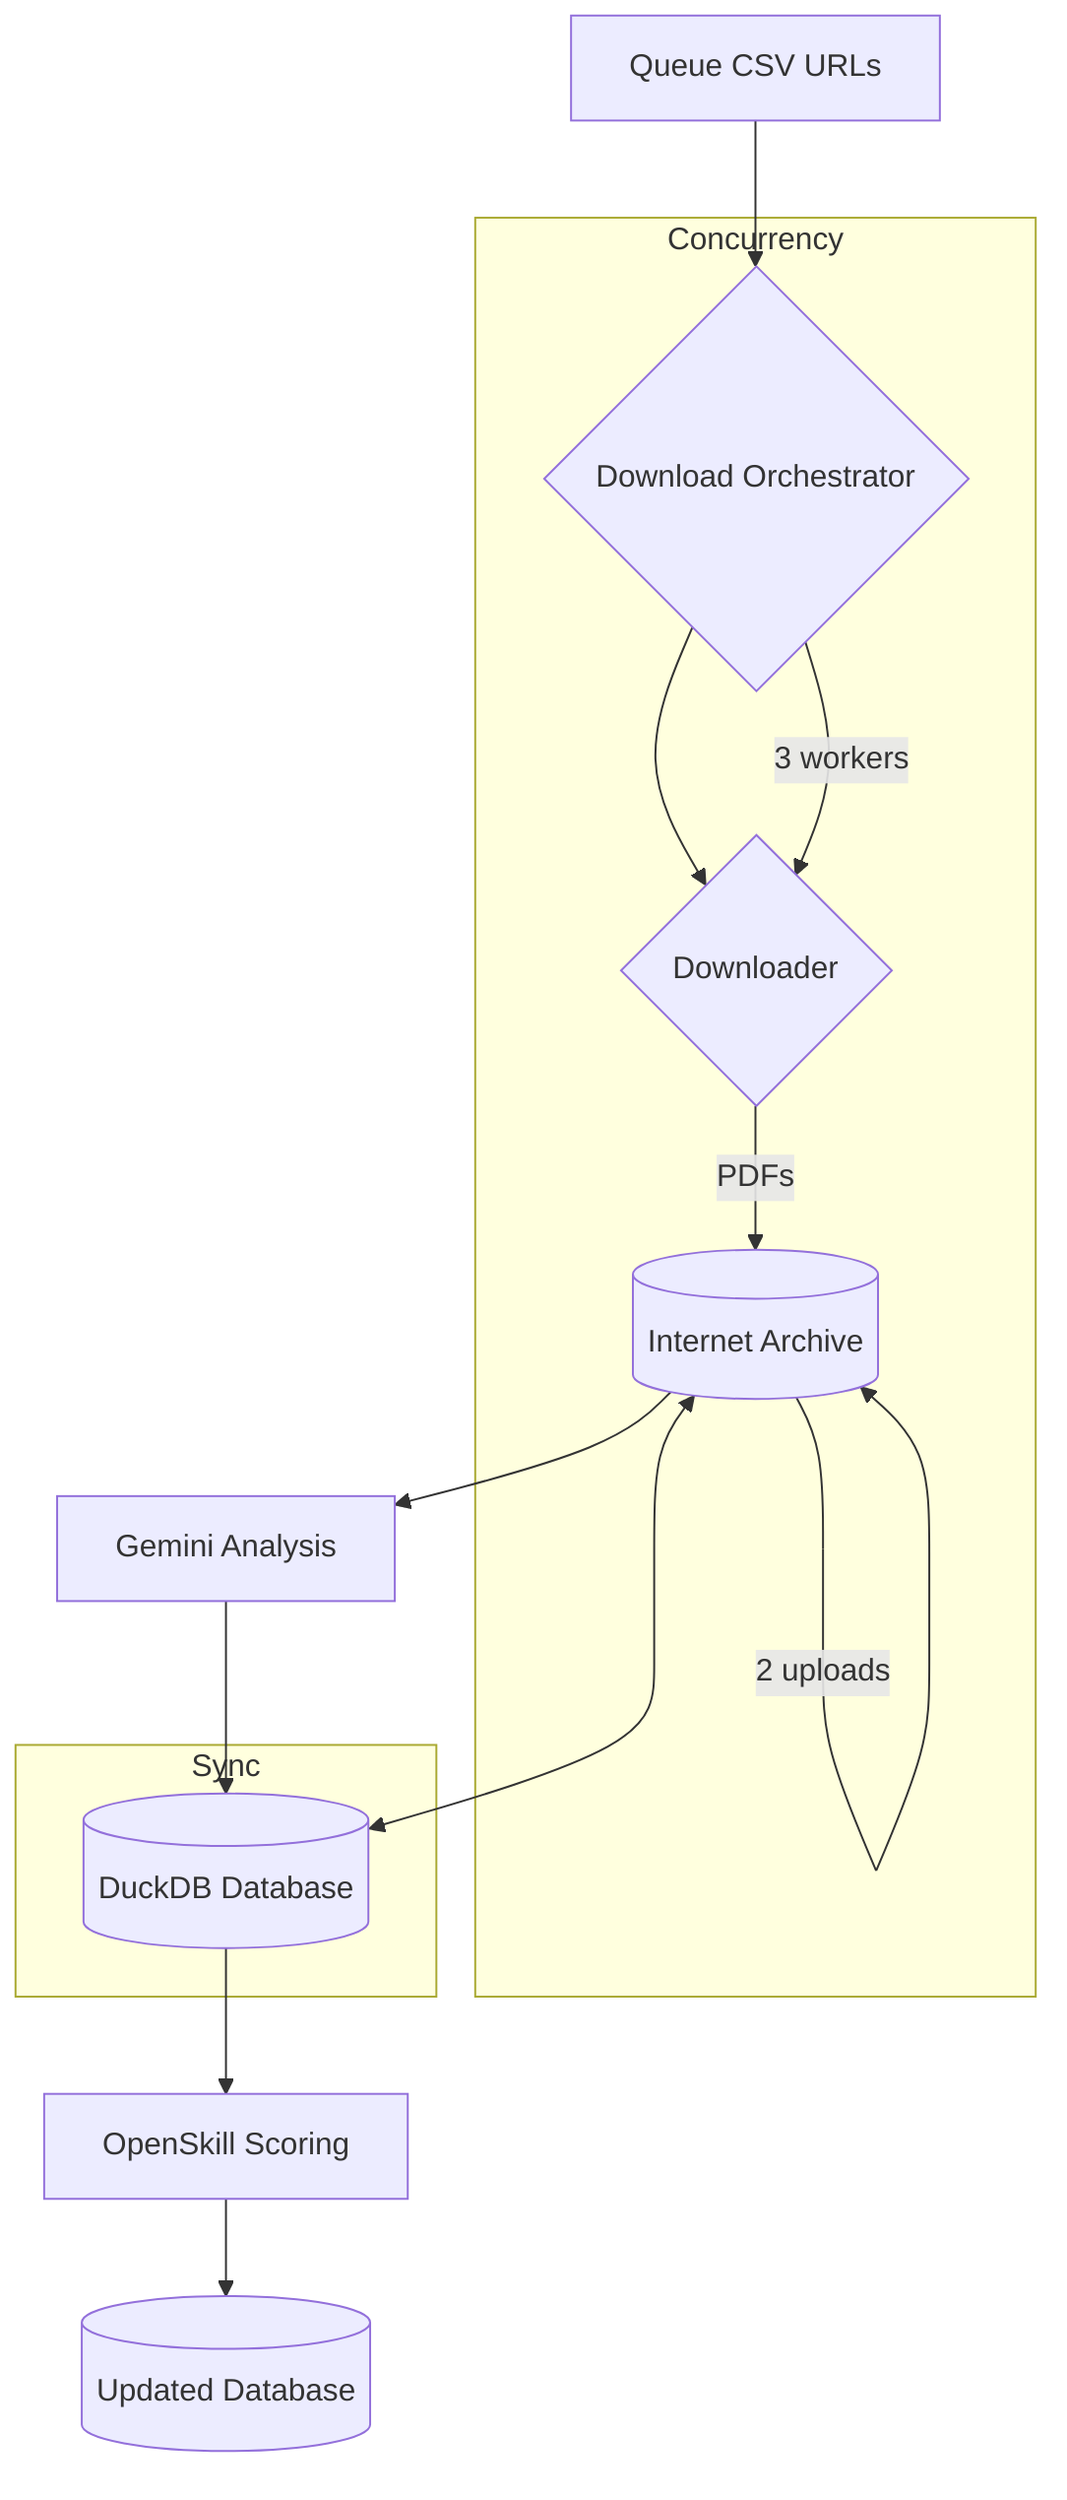 graph TD
    A[Queue CSV URLs] --> O{Download Orchestrator}
    O --> B{Downloader}
    B -->|PDFs| C[(Internet Archive)]
    C --> D[Gemini Analysis]
    D --> E[(DuckDB Database)]
    E --> F[OpenSkill Scoring]
    F --> G[(Updated Database)]

    subgraph Concurrency
        O --3 workers--> B
        C --2 uploads--> C
    end

    subgraph Sync
        E <--> C
    end